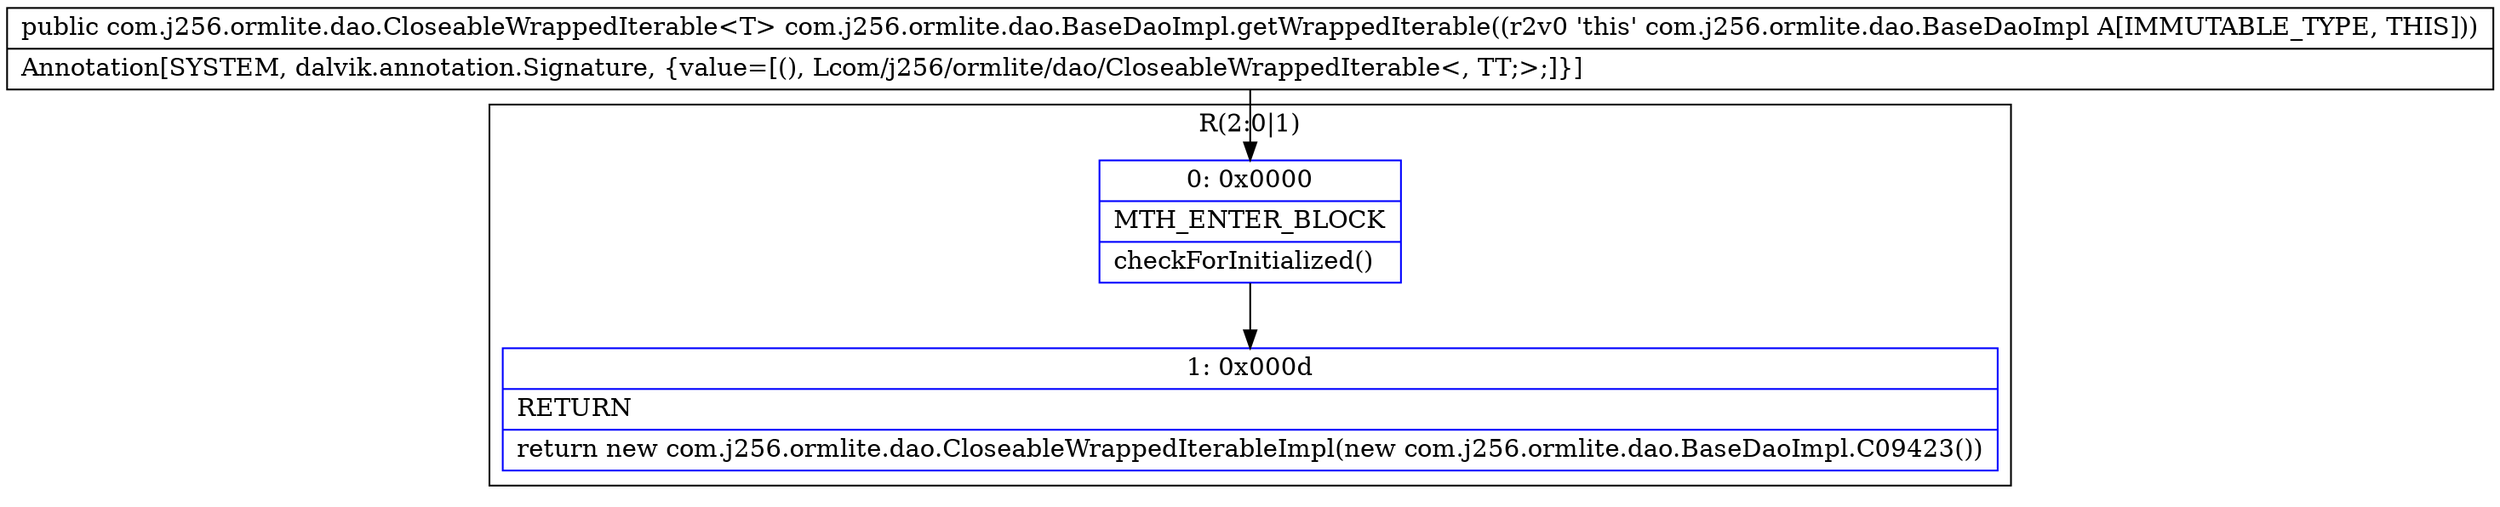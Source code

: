 digraph "CFG forcom.j256.ormlite.dao.BaseDaoImpl.getWrappedIterable()Lcom\/j256\/ormlite\/dao\/CloseableWrappedIterable;" {
subgraph cluster_Region_737721087 {
label = "R(2:0|1)";
node [shape=record,color=blue];
Node_0 [shape=record,label="{0\:\ 0x0000|MTH_ENTER_BLOCK\l|checkForInitialized()\l}"];
Node_1 [shape=record,label="{1\:\ 0x000d|RETURN\l|return new com.j256.ormlite.dao.CloseableWrappedIterableImpl(new com.j256.ormlite.dao.BaseDaoImpl.C09423())\l}"];
}
MethodNode[shape=record,label="{public com.j256.ormlite.dao.CloseableWrappedIterable\<T\> com.j256.ormlite.dao.BaseDaoImpl.getWrappedIterable((r2v0 'this' com.j256.ormlite.dao.BaseDaoImpl A[IMMUTABLE_TYPE, THIS]))  | Annotation[SYSTEM, dalvik.annotation.Signature, \{value=[(), Lcom\/j256\/ormlite\/dao\/CloseableWrappedIterable\<, TT;\>;]\}]\l}"];
MethodNode -> Node_0;
Node_0 -> Node_1;
}

